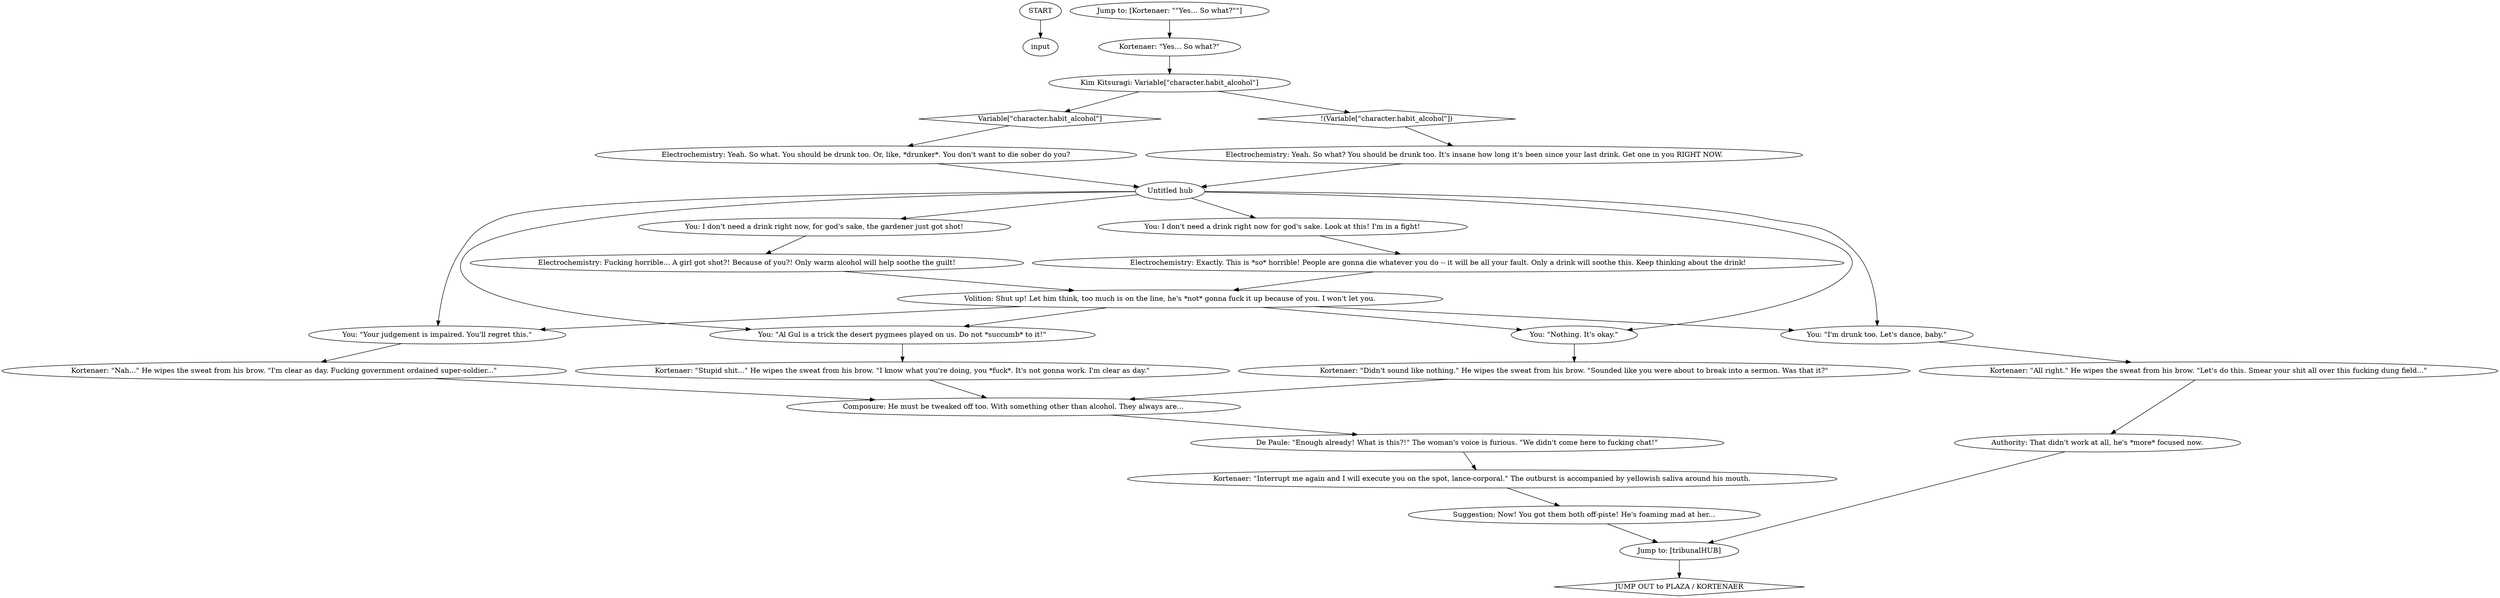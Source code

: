 # TRIBUNAL / YOU ARE DRUNK!
# "You are all drunk!"
# ==================================================
digraph G {
	  0 [label="START"];
	  1 [label="input"];
	  2 [label="Composure: He must be tweaked off too. With something other than alcohol. They always are..."];
	  3 [label="Kortenaer: \"Nah...\" He wipes the sweat from his brow. \"I'm clear as day. Fucking government ordained super-soldier...\""];
	  4 [label="You: \"Nothing. It's okay.\""];
	  6 [label="Electrochemistry: Yeah. So what. You should be drunk too. Or, like, *drunker*. You don't want to die sober do you?"];
	  7 [label="De Paule: \"Enough already! What is this?!\" The woman's voice is furious. \"We didn't come here to fucking chat!\""];
	  8 [label="Kortenaer: \"Stupid shit...\" He wipes the sweat from his brow. \"I know what you're doing, you *fuck*. It's not gonna work. I'm clear as day.\""];
	  9 [label="Kortenaer: \"Didn't sound like nothing.\" He wipes the sweat from his brow. \"Sounded like you were about to break into a sermon. Was that it?\""];
	  10 [label="Untitled hub"];
	  11 [label="Suggestion: Now! You got them both off-piste! He's foaming mad at her..."];
	  12 [label="Jump to: [Kortenaer: \"\"Yes... So what?\"\"]"];
	  13 [label="Electrochemistry: Exactly. This is *so* horrible! People are gonna die whatever you do -- it will be all your fault. Only a drink will soothe this. Keep thinking about the drink!"];
	  14 [label="You: \"Al Gul is a trick the desert pygmees played on us. Do not *succumb* to it!\""];
	  15 [label="Kortenaer: \"Interrupt me again and I will execute you on the spot, lance-corporal.\" The outburst is accompanied by yellowish saliva around his mouth."];
	  16 [label="You: I don't need a drink right now for god's sake. Look at this! I'm in a fight!"];
	  17 [label="You: I don't need a drink right now, for god's sake, the gardener just got shot!"];
	  18 [label="Volition: Shut up! Let him think, too much is on the line, he's *not* gonna fuck it up because of you. I won't let you."];
	  19 [label="Kim Kitsuragi: Variable[\"character.habit_alcohol\"]"];
	  20 [label="Variable[\"character.habit_alcohol\"]", shape=diamond];
	  21 [label="!(Variable[\"character.habit_alcohol\"])", shape=diamond];
	  22 [label="You: \"I'm drunk too. Let's dance, baby.\""];
	  23 [label="Electrochemistry: Fucking horrible... A girl got shot?! Because of you?! Only warm alcohol will help soothe the guilt!"];
	  24 [label="Kortenaer: \"Yes... So what?\""];
	  25 [label="Jump to: [tribunalHUB]"];
	  26 [label="Authority: That didn't work at all, he's *more* focused now."];
	  27 [label="Electrochemistry: Yeah. So what? You should be drunk too. It's insane how long it's been since your last drink. Get one in you RIGHT NOW."];
	  28 [label="You: \"Your judgement is impaired. You'll regret this.\""];
	  29 [label="Kortenaer: \"All right.\" He wipes the sweat from his brow. \"Let's do this. Smear your shit all over this fucking dung field...\""];
	  5370183 [label="JUMP OUT to PLAZA / KORTENAER", shape=diamond];
	  0 -> 1
	  2 -> 7
	  3 -> 2
	  4 -> 9
	  6 -> 10
	  7 -> 15
	  8 -> 2
	  9 -> 2
	  10 -> 4
	  10 -> 14
	  10 -> 16
	  10 -> 17
	  10 -> 22
	  10 -> 28
	  11 -> 25
	  12 -> 24
	  13 -> 18
	  14 -> 8
	  15 -> 11
	  16 -> 13
	  17 -> 23
	  18 -> 28
	  18 -> 4
	  18 -> 22
	  18 -> 14
	  19 -> 20
	  19 -> 21
	  20 -> 6
	  21 -> 27
	  22 -> 29
	  23 -> 18
	  24 -> 19
	  25 -> 5370183
	  26 -> 25
	  27 -> 10
	  28 -> 3
	  29 -> 26
}


